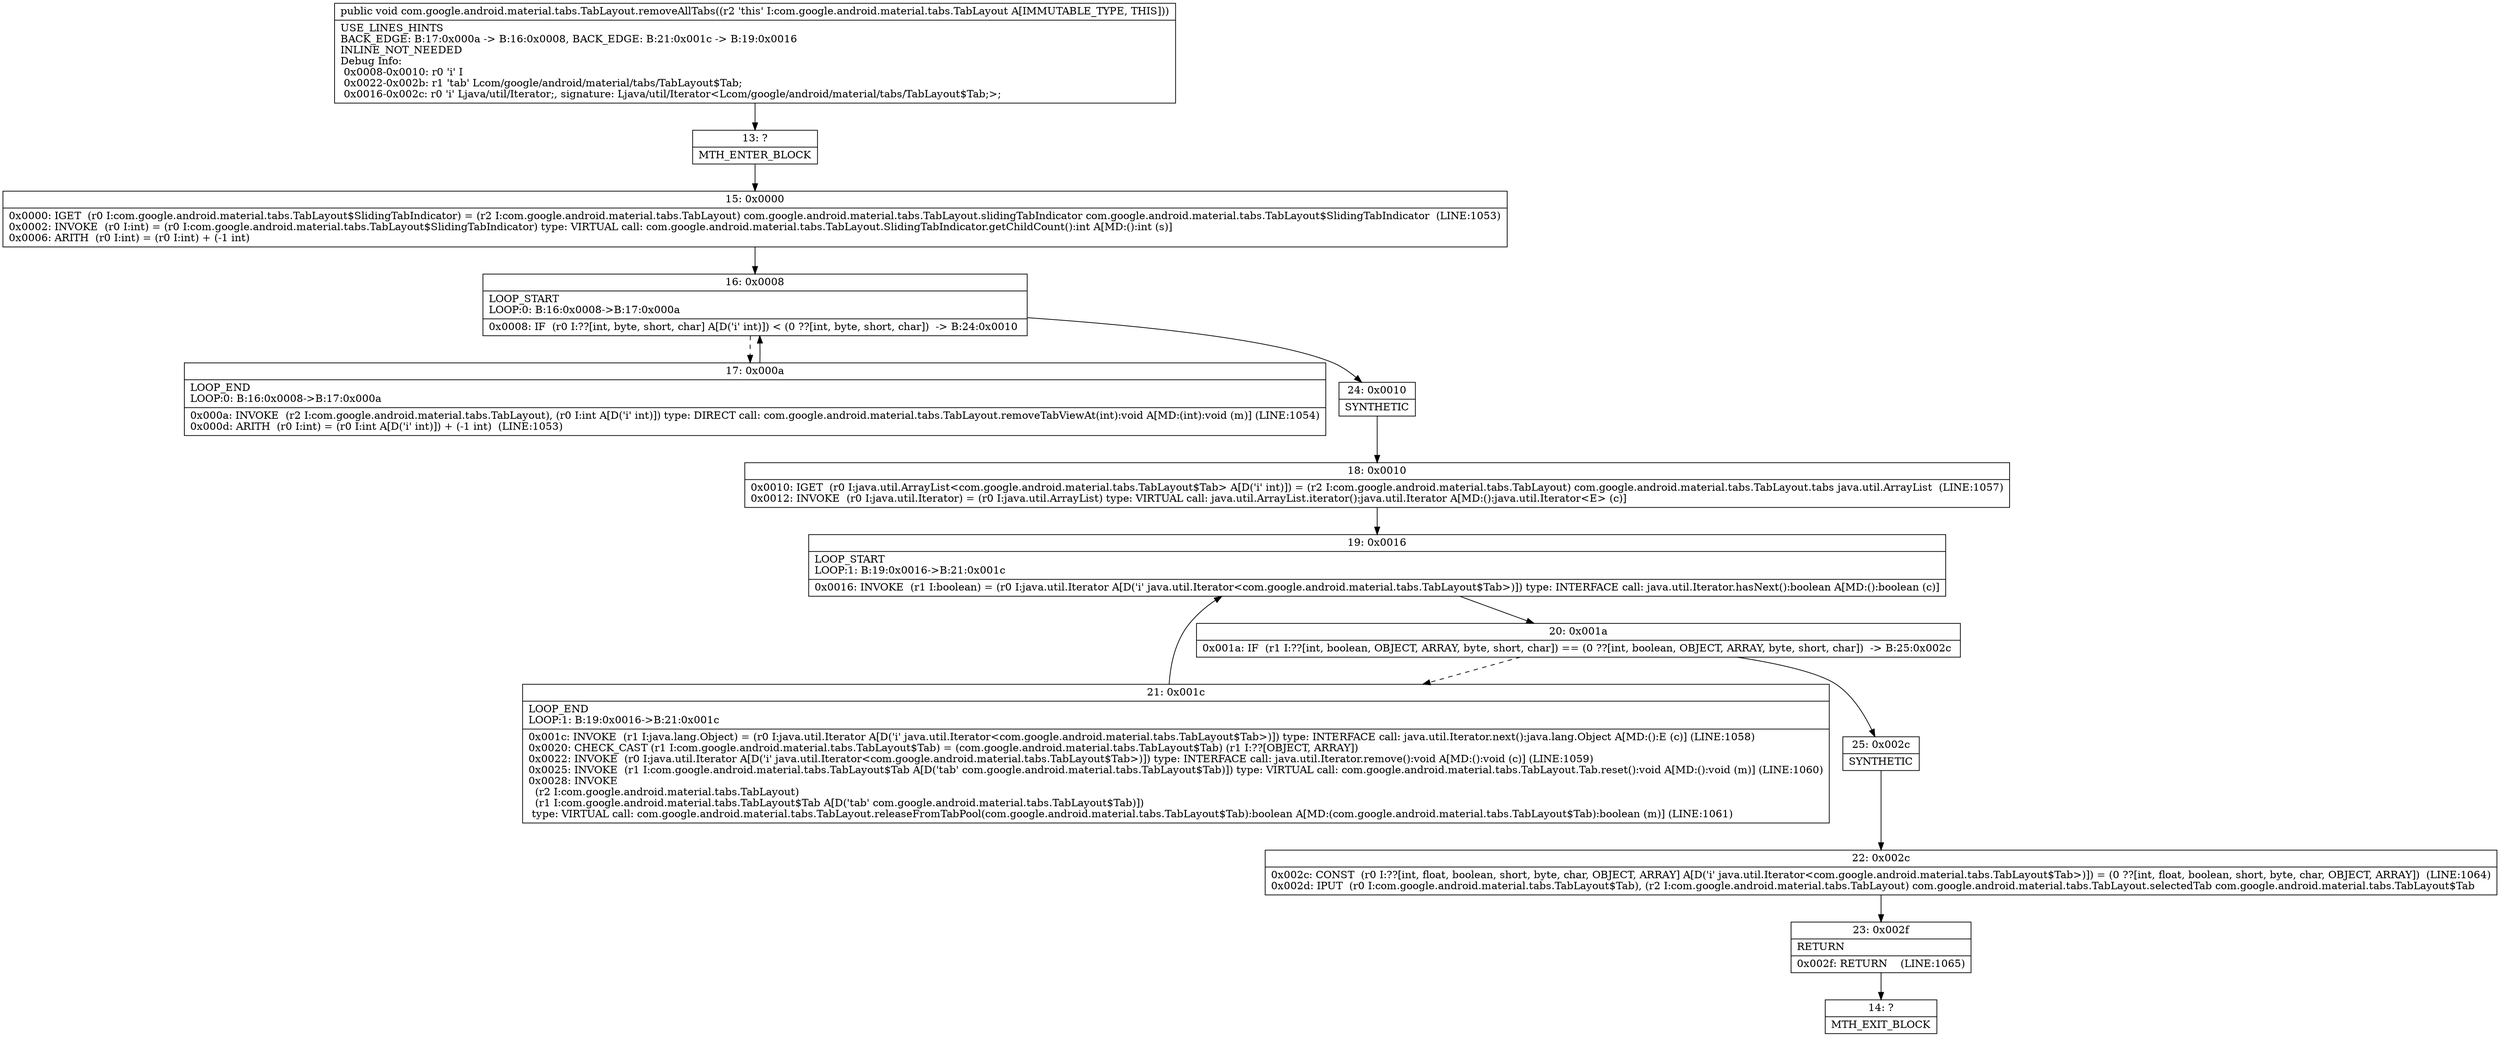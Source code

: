 digraph "CFG forcom.google.android.material.tabs.TabLayout.removeAllTabs()V" {
Node_13 [shape=record,label="{13\:\ ?|MTH_ENTER_BLOCK\l}"];
Node_15 [shape=record,label="{15\:\ 0x0000|0x0000: IGET  (r0 I:com.google.android.material.tabs.TabLayout$SlidingTabIndicator) = (r2 I:com.google.android.material.tabs.TabLayout) com.google.android.material.tabs.TabLayout.slidingTabIndicator com.google.android.material.tabs.TabLayout$SlidingTabIndicator  (LINE:1053)\l0x0002: INVOKE  (r0 I:int) = (r0 I:com.google.android.material.tabs.TabLayout$SlidingTabIndicator) type: VIRTUAL call: com.google.android.material.tabs.TabLayout.SlidingTabIndicator.getChildCount():int A[MD:():int (s)]\l0x0006: ARITH  (r0 I:int) = (r0 I:int) + (\-1 int) \l}"];
Node_16 [shape=record,label="{16\:\ 0x0008|LOOP_START\lLOOP:0: B:16:0x0008\-\>B:17:0x000a\l|0x0008: IF  (r0 I:??[int, byte, short, char] A[D('i' int)]) \< (0 ??[int, byte, short, char])  \-\> B:24:0x0010 \l}"];
Node_17 [shape=record,label="{17\:\ 0x000a|LOOP_END\lLOOP:0: B:16:0x0008\-\>B:17:0x000a\l|0x000a: INVOKE  (r2 I:com.google.android.material.tabs.TabLayout), (r0 I:int A[D('i' int)]) type: DIRECT call: com.google.android.material.tabs.TabLayout.removeTabViewAt(int):void A[MD:(int):void (m)] (LINE:1054)\l0x000d: ARITH  (r0 I:int) = (r0 I:int A[D('i' int)]) + (\-1 int)  (LINE:1053)\l}"];
Node_24 [shape=record,label="{24\:\ 0x0010|SYNTHETIC\l}"];
Node_18 [shape=record,label="{18\:\ 0x0010|0x0010: IGET  (r0 I:java.util.ArrayList\<com.google.android.material.tabs.TabLayout$Tab\> A[D('i' int)]) = (r2 I:com.google.android.material.tabs.TabLayout) com.google.android.material.tabs.TabLayout.tabs java.util.ArrayList  (LINE:1057)\l0x0012: INVOKE  (r0 I:java.util.Iterator) = (r0 I:java.util.ArrayList) type: VIRTUAL call: java.util.ArrayList.iterator():java.util.Iterator A[MD:():java.util.Iterator\<E\> (c)]\l}"];
Node_19 [shape=record,label="{19\:\ 0x0016|LOOP_START\lLOOP:1: B:19:0x0016\-\>B:21:0x001c\l|0x0016: INVOKE  (r1 I:boolean) = (r0 I:java.util.Iterator A[D('i' java.util.Iterator\<com.google.android.material.tabs.TabLayout$Tab\>)]) type: INTERFACE call: java.util.Iterator.hasNext():boolean A[MD:():boolean (c)]\l}"];
Node_20 [shape=record,label="{20\:\ 0x001a|0x001a: IF  (r1 I:??[int, boolean, OBJECT, ARRAY, byte, short, char]) == (0 ??[int, boolean, OBJECT, ARRAY, byte, short, char])  \-\> B:25:0x002c \l}"];
Node_21 [shape=record,label="{21\:\ 0x001c|LOOP_END\lLOOP:1: B:19:0x0016\-\>B:21:0x001c\l|0x001c: INVOKE  (r1 I:java.lang.Object) = (r0 I:java.util.Iterator A[D('i' java.util.Iterator\<com.google.android.material.tabs.TabLayout$Tab\>)]) type: INTERFACE call: java.util.Iterator.next():java.lang.Object A[MD:():E (c)] (LINE:1058)\l0x0020: CHECK_CAST (r1 I:com.google.android.material.tabs.TabLayout$Tab) = (com.google.android.material.tabs.TabLayout$Tab) (r1 I:??[OBJECT, ARRAY]) \l0x0022: INVOKE  (r0 I:java.util.Iterator A[D('i' java.util.Iterator\<com.google.android.material.tabs.TabLayout$Tab\>)]) type: INTERFACE call: java.util.Iterator.remove():void A[MD:():void (c)] (LINE:1059)\l0x0025: INVOKE  (r1 I:com.google.android.material.tabs.TabLayout$Tab A[D('tab' com.google.android.material.tabs.TabLayout$Tab)]) type: VIRTUAL call: com.google.android.material.tabs.TabLayout.Tab.reset():void A[MD:():void (m)] (LINE:1060)\l0x0028: INVOKE  \l  (r2 I:com.google.android.material.tabs.TabLayout)\l  (r1 I:com.google.android.material.tabs.TabLayout$Tab A[D('tab' com.google.android.material.tabs.TabLayout$Tab)])\l type: VIRTUAL call: com.google.android.material.tabs.TabLayout.releaseFromTabPool(com.google.android.material.tabs.TabLayout$Tab):boolean A[MD:(com.google.android.material.tabs.TabLayout$Tab):boolean (m)] (LINE:1061)\l}"];
Node_25 [shape=record,label="{25\:\ 0x002c|SYNTHETIC\l}"];
Node_22 [shape=record,label="{22\:\ 0x002c|0x002c: CONST  (r0 I:??[int, float, boolean, short, byte, char, OBJECT, ARRAY] A[D('i' java.util.Iterator\<com.google.android.material.tabs.TabLayout$Tab\>)]) = (0 ??[int, float, boolean, short, byte, char, OBJECT, ARRAY])  (LINE:1064)\l0x002d: IPUT  (r0 I:com.google.android.material.tabs.TabLayout$Tab), (r2 I:com.google.android.material.tabs.TabLayout) com.google.android.material.tabs.TabLayout.selectedTab com.google.android.material.tabs.TabLayout$Tab \l}"];
Node_23 [shape=record,label="{23\:\ 0x002f|RETURN\l|0x002f: RETURN    (LINE:1065)\l}"];
Node_14 [shape=record,label="{14\:\ ?|MTH_EXIT_BLOCK\l}"];
MethodNode[shape=record,label="{public void com.google.android.material.tabs.TabLayout.removeAllTabs((r2 'this' I:com.google.android.material.tabs.TabLayout A[IMMUTABLE_TYPE, THIS]))  | USE_LINES_HINTS\lBACK_EDGE: B:17:0x000a \-\> B:16:0x0008, BACK_EDGE: B:21:0x001c \-\> B:19:0x0016\lINLINE_NOT_NEEDED\lDebug Info:\l  0x0008\-0x0010: r0 'i' I\l  0x0022\-0x002b: r1 'tab' Lcom\/google\/android\/material\/tabs\/TabLayout$Tab;\l  0x0016\-0x002c: r0 'i' Ljava\/util\/Iterator;, signature: Ljava\/util\/Iterator\<Lcom\/google\/android\/material\/tabs\/TabLayout$Tab;\>;\l}"];
MethodNode -> Node_13;Node_13 -> Node_15;
Node_15 -> Node_16;
Node_16 -> Node_17[style=dashed];
Node_16 -> Node_24;
Node_17 -> Node_16;
Node_24 -> Node_18;
Node_18 -> Node_19;
Node_19 -> Node_20;
Node_20 -> Node_21[style=dashed];
Node_20 -> Node_25;
Node_21 -> Node_19;
Node_25 -> Node_22;
Node_22 -> Node_23;
Node_23 -> Node_14;
}

